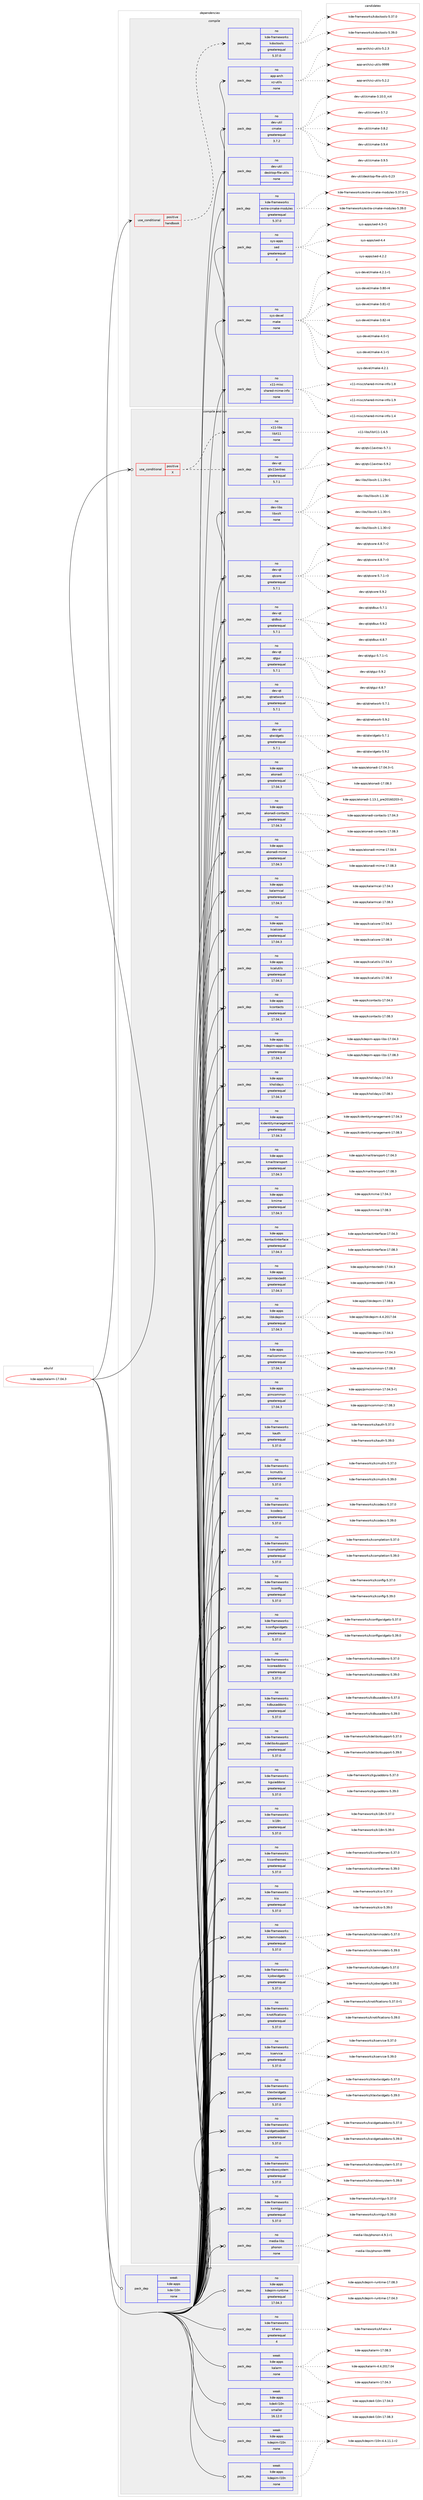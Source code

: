 digraph prolog {

# *************
# Graph options
# *************

newrank=true;
concentrate=true;
compound=true;
graph [rankdir=LR,fontname=Helvetica,fontsize=10,ranksep=1.5];#, ranksep=2.5, nodesep=0.2];
edge  [arrowhead=vee];
node  [fontname=Helvetica,fontsize=10];

# **********
# The ebuild
# **********

subgraph cluster_leftcol {
color=gray;
rank=same;
label=<<i>ebuild</i>>;
id [label="kde-apps/kalarm-17.04.3", color=red, width=4, href="../kde-apps/kalarm-17.04.3.svg"];
}

# ****************
# The dependencies
# ****************

subgraph cluster_midcol {
color=gray;
label=<<i>dependencies</i>>;
subgraph cluster_compile {
fillcolor="#eeeeee";
style=filled;
label=<<i>compile</i>>;
subgraph cond82528 {
dependency316196 [label=<<TABLE BORDER="0" CELLBORDER="1" CELLSPACING="0" CELLPADDING="4"><TR><TD ROWSPAN="3" CELLPADDING="10">use_conditional</TD></TR><TR><TD>positive</TD></TR><TR><TD>handbook</TD></TR></TABLE>>, shape=none, color=red];
subgraph pack228677 {
dependency316197 [label=<<TABLE BORDER="0" CELLBORDER="1" CELLSPACING="0" CELLPADDING="4" WIDTH="220"><TR><TD ROWSPAN="6" CELLPADDING="30">pack_dep</TD></TR><TR><TD WIDTH="110">no</TD></TR><TR><TD>kde-frameworks</TD></TR><TR><TD>kdoctools</TD></TR><TR><TD>greaterequal</TD></TR><TR><TD>5.37.0</TD></TR></TABLE>>, shape=none, color=blue];
}
dependency316196:e -> dependency316197:w [weight=20,style="dashed",arrowhead="vee"];
}
id:e -> dependency316196:w [weight=20,style="solid",arrowhead="vee"];
subgraph pack228678 {
dependency316198 [label=<<TABLE BORDER="0" CELLBORDER="1" CELLSPACING="0" CELLPADDING="4" WIDTH="220"><TR><TD ROWSPAN="6" CELLPADDING="30">pack_dep</TD></TR><TR><TD WIDTH="110">no</TD></TR><TR><TD>app-arch</TD></TR><TR><TD>xz-utils</TD></TR><TR><TD>none</TD></TR><TR><TD></TD></TR></TABLE>>, shape=none, color=blue];
}
id:e -> dependency316198:w [weight=20,style="solid",arrowhead="vee"];
subgraph pack228679 {
dependency316199 [label=<<TABLE BORDER="0" CELLBORDER="1" CELLSPACING="0" CELLPADDING="4" WIDTH="220"><TR><TD ROWSPAN="6" CELLPADDING="30">pack_dep</TD></TR><TR><TD WIDTH="110">no</TD></TR><TR><TD>dev-util</TD></TR><TR><TD>cmake</TD></TR><TR><TD>greaterequal</TD></TR><TR><TD>3.7.2</TD></TR></TABLE>>, shape=none, color=blue];
}
id:e -> dependency316199:w [weight=20,style="solid",arrowhead="vee"];
subgraph pack228680 {
dependency316200 [label=<<TABLE BORDER="0" CELLBORDER="1" CELLSPACING="0" CELLPADDING="4" WIDTH="220"><TR><TD ROWSPAN="6" CELLPADDING="30">pack_dep</TD></TR><TR><TD WIDTH="110">no</TD></TR><TR><TD>dev-util</TD></TR><TR><TD>desktop-file-utils</TD></TR><TR><TD>none</TD></TR><TR><TD></TD></TR></TABLE>>, shape=none, color=blue];
}
id:e -> dependency316200:w [weight=20,style="solid",arrowhead="vee"];
subgraph pack228681 {
dependency316201 [label=<<TABLE BORDER="0" CELLBORDER="1" CELLSPACING="0" CELLPADDING="4" WIDTH="220"><TR><TD ROWSPAN="6" CELLPADDING="30">pack_dep</TD></TR><TR><TD WIDTH="110">no</TD></TR><TR><TD>kde-frameworks</TD></TR><TR><TD>extra-cmake-modules</TD></TR><TR><TD>greaterequal</TD></TR><TR><TD>5.37.0</TD></TR></TABLE>>, shape=none, color=blue];
}
id:e -> dependency316201:w [weight=20,style="solid",arrowhead="vee"];
subgraph pack228682 {
dependency316202 [label=<<TABLE BORDER="0" CELLBORDER="1" CELLSPACING="0" CELLPADDING="4" WIDTH="220"><TR><TD ROWSPAN="6" CELLPADDING="30">pack_dep</TD></TR><TR><TD WIDTH="110">no</TD></TR><TR><TD>sys-apps</TD></TR><TR><TD>sed</TD></TR><TR><TD>greaterequal</TD></TR><TR><TD>4</TD></TR></TABLE>>, shape=none, color=blue];
}
id:e -> dependency316202:w [weight=20,style="solid",arrowhead="vee"];
subgraph pack228683 {
dependency316203 [label=<<TABLE BORDER="0" CELLBORDER="1" CELLSPACING="0" CELLPADDING="4" WIDTH="220"><TR><TD ROWSPAN="6" CELLPADDING="30">pack_dep</TD></TR><TR><TD WIDTH="110">no</TD></TR><TR><TD>sys-devel</TD></TR><TR><TD>make</TD></TR><TR><TD>none</TD></TR><TR><TD></TD></TR></TABLE>>, shape=none, color=blue];
}
id:e -> dependency316203:w [weight=20,style="solid",arrowhead="vee"];
subgraph pack228684 {
dependency316204 [label=<<TABLE BORDER="0" CELLBORDER="1" CELLSPACING="0" CELLPADDING="4" WIDTH="220"><TR><TD ROWSPAN="6" CELLPADDING="30">pack_dep</TD></TR><TR><TD WIDTH="110">no</TD></TR><TR><TD>x11-misc</TD></TR><TR><TD>shared-mime-info</TD></TR><TR><TD>none</TD></TR><TR><TD></TD></TR></TABLE>>, shape=none, color=blue];
}
id:e -> dependency316204:w [weight=20,style="solid",arrowhead="vee"];
}
subgraph cluster_compileandrun {
fillcolor="#eeeeee";
style=filled;
label=<<i>compile and run</i>>;
subgraph cond82529 {
dependency316205 [label=<<TABLE BORDER="0" CELLBORDER="1" CELLSPACING="0" CELLPADDING="4"><TR><TD ROWSPAN="3" CELLPADDING="10">use_conditional</TD></TR><TR><TD>positive</TD></TR><TR><TD>X</TD></TR></TABLE>>, shape=none, color=red];
subgraph pack228685 {
dependency316206 [label=<<TABLE BORDER="0" CELLBORDER="1" CELLSPACING="0" CELLPADDING="4" WIDTH="220"><TR><TD ROWSPAN="6" CELLPADDING="30">pack_dep</TD></TR><TR><TD WIDTH="110">no</TD></TR><TR><TD>dev-qt</TD></TR><TR><TD>qtx11extras</TD></TR><TR><TD>greaterequal</TD></TR><TR><TD>5.7.1</TD></TR></TABLE>>, shape=none, color=blue];
}
dependency316205:e -> dependency316206:w [weight=20,style="dashed",arrowhead="vee"];
subgraph pack228686 {
dependency316207 [label=<<TABLE BORDER="0" CELLBORDER="1" CELLSPACING="0" CELLPADDING="4" WIDTH="220"><TR><TD ROWSPAN="6" CELLPADDING="30">pack_dep</TD></TR><TR><TD WIDTH="110">no</TD></TR><TR><TD>x11-libs</TD></TR><TR><TD>libX11</TD></TR><TR><TD>none</TD></TR><TR><TD></TD></TR></TABLE>>, shape=none, color=blue];
}
dependency316205:e -> dependency316207:w [weight=20,style="dashed",arrowhead="vee"];
}
id:e -> dependency316205:w [weight=20,style="solid",arrowhead="odotvee"];
subgraph pack228687 {
dependency316208 [label=<<TABLE BORDER="0" CELLBORDER="1" CELLSPACING="0" CELLPADDING="4" WIDTH="220"><TR><TD ROWSPAN="6" CELLPADDING="30">pack_dep</TD></TR><TR><TD WIDTH="110">no</TD></TR><TR><TD>dev-libs</TD></TR><TR><TD>libxslt</TD></TR><TR><TD>none</TD></TR><TR><TD></TD></TR></TABLE>>, shape=none, color=blue];
}
id:e -> dependency316208:w [weight=20,style="solid",arrowhead="odotvee"];
subgraph pack228688 {
dependency316209 [label=<<TABLE BORDER="0" CELLBORDER="1" CELLSPACING="0" CELLPADDING="4" WIDTH="220"><TR><TD ROWSPAN="6" CELLPADDING="30">pack_dep</TD></TR><TR><TD WIDTH="110">no</TD></TR><TR><TD>dev-qt</TD></TR><TR><TD>qtcore</TD></TR><TR><TD>greaterequal</TD></TR><TR><TD>5.7.1</TD></TR></TABLE>>, shape=none, color=blue];
}
id:e -> dependency316209:w [weight=20,style="solid",arrowhead="odotvee"];
subgraph pack228689 {
dependency316210 [label=<<TABLE BORDER="0" CELLBORDER="1" CELLSPACING="0" CELLPADDING="4" WIDTH="220"><TR><TD ROWSPAN="6" CELLPADDING="30">pack_dep</TD></TR><TR><TD WIDTH="110">no</TD></TR><TR><TD>dev-qt</TD></TR><TR><TD>qtdbus</TD></TR><TR><TD>greaterequal</TD></TR><TR><TD>5.7.1</TD></TR></TABLE>>, shape=none, color=blue];
}
id:e -> dependency316210:w [weight=20,style="solid",arrowhead="odotvee"];
subgraph pack228690 {
dependency316211 [label=<<TABLE BORDER="0" CELLBORDER="1" CELLSPACING="0" CELLPADDING="4" WIDTH="220"><TR><TD ROWSPAN="6" CELLPADDING="30">pack_dep</TD></TR><TR><TD WIDTH="110">no</TD></TR><TR><TD>dev-qt</TD></TR><TR><TD>qtgui</TD></TR><TR><TD>greaterequal</TD></TR><TR><TD>5.7.1</TD></TR></TABLE>>, shape=none, color=blue];
}
id:e -> dependency316211:w [weight=20,style="solid",arrowhead="odotvee"];
subgraph pack228691 {
dependency316212 [label=<<TABLE BORDER="0" CELLBORDER="1" CELLSPACING="0" CELLPADDING="4" WIDTH="220"><TR><TD ROWSPAN="6" CELLPADDING="30">pack_dep</TD></TR><TR><TD WIDTH="110">no</TD></TR><TR><TD>dev-qt</TD></TR><TR><TD>qtnetwork</TD></TR><TR><TD>greaterequal</TD></TR><TR><TD>5.7.1</TD></TR></TABLE>>, shape=none, color=blue];
}
id:e -> dependency316212:w [weight=20,style="solid",arrowhead="odotvee"];
subgraph pack228692 {
dependency316213 [label=<<TABLE BORDER="0" CELLBORDER="1" CELLSPACING="0" CELLPADDING="4" WIDTH="220"><TR><TD ROWSPAN="6" CELLPADDING="30">pack_dep</TD></TR><TR><TD WIDTH="110">no</TD></TR><TR><TD>dev-qt</TD></TR><TR><TD>qtwidgets</TD></TR><TR><TD>greaterequal</TD></TR><TR><TD>5.7.1</TD></TR></TABLE>>, shape=none, color=blue];
}
id:e -> dependency316213:w [weight=20,style="solid",arrowhead="odotvee"];
subgraph pack228693 {
dependency316214 [label=<<TABLE BORDER="0" CELLBORDER="1" CELLSPACING="0" CELLPADDING="4" WIDTH="220"><TR><TD ROWSPAN="6" CELLPADDING="30">pack_dep</TD></TR><TR><TD WIDTH="110">no</TD></TR><TR><TD>kde-apps</TD></TR><TR><TD>akonadi</TD></TR><TR><TD>greaterequal</TD></TR><TR><TD>17.04.3</TD></TR></TABLE>>, shape=none, color=blue];
}
id:e -> dependency316214:w [weight=20,style="solid",arrowhead="odotvee"];
subgraph pack228694 {
dependency316215 [label=<<TABLE BORDER="0" CELLBORDER="1" CELLSPACING="0" CELLPADDING="4" WIDTH="220"><TR><TD ROWSPAN="6" CELLPADDING="30">pack_dep</TD></TR><TR><TD WIDTH="110">no</TD></TR><TR><TD>kde-apps</TD></TR><TR><TD>akonadi-contacts</TD></TR><TR><TD>greaterequal</TD></TR><TR><TD>17.04.3</TD></TR></TABLE>>, shape=none, color=blue];
}
id:e -> dependency316215:w [weight=20,style="solid",arrowhead="odotvee"];
subgraph pack228695 {
dependency316216 [label=<<TABLE BORDER="0" CELLBORDER="1" CELLSPACING="0" CELLPADDING="4" WIDTH="220"><TR><TD ROWSPAN="6" CELLPADDING="30">pack_dep</TD></TR><TR><TD WIDTH="110">no</TD></TR><TR><TD>kde-apps</TD></TR><TR><TD>akonadi-mime</TD></TR><TR><TD>greaterequal</TD></TR><TR><TD>17.04.3</TD></TR></TABLE>>, shape=none, color=blue];
}
id:e -> dependency316216:w [weight=20,style="solid",arrowhead="odotvee"];
subgraph pack228696 {
dependency316217 [label=<<TABLE BORDER="0" CELLBORDER="1" CELLSPACING="0" CELLPADDING="4" WIDTH="220"><TR><TD ROWSPAN="6" CELLPADDING="30">pack_dep</TD></TR><TR><TD WIDTH="110">no</TD></TR><TR><TD>kde-apps</TD></TR><TR><TD>kalarmcal</TD></TR><TR><TD>greaterequal</TD></TR><TR><TD>17.04.3</TD></TR></TABLE>>, shape=none, color=blue];
}
id:e -> dependency316217:w [weight=20,style="solid",arrowhead="odotvee"];
subgraph pack228697 {
dependency316218 [label=<<TABLE BORDER="0" CELLBORDER="1" CELLSPACING="0" CELLPADDING="4" WIDTH="220"><TR><TD ROWSPAN="6" CELLPADDING="30">pack_dep</TD></TR><TR><TD WIDTH="110">no</TD></TR><TR><TD>kde-apps</TD></TR><TR><TD>kcalcore</TD></TR><TR><TD>greaterequal</TD></TR><TR><TD>17.04.3</TD></TR></TABLE>>, shape=none, color=blue];
}
id:e -> dependency316218:w [weight=20,style="solid",arrowhead="odotvee"];
subgraph pack228698 {
dependency316219 [label=<<TABLE BORDER="0" CELLBORDER="1" CELLSPACING="0" CELLPADDING="4" WIDTH="220"><TR><TD ROWSPAN="6" CELLPADDING="30">pack_dep</TD></TR><TR><TD WIDTH="110">no</TD></TR><TR><TD>kde-apps</TD></TR><TR><TD>kcalutils</TD></TR><TR><TD>greaterequal</TD></TR><TR><TD>17.04.3</TD></TR></TABLE>>, shape=none, color=blue];
}
id:e -> dependency316219:w [weight=20,style="solid",arrowhead="odotvee"];
subgraph pack228699 {
dependency316220 [label=<<TABLE BORDER="0" CELLBORDER="1" CELLSPACING="0" CELLPADDING="4" WIDTH="220"><TR><TD ROWSPAN="6" CELLPADDING="30">pack_dep</TD></TR><TR><TD WIDTH="110">no</TD></TR><TR><TD>kde-apps</TD></TR><TR><TD>kcontacts</TD></TR><TR><TD>greaterequal</TD></TR><TR><TD>17.04.3</TD></TR></TABLE>>, shape=none, color=blue];
}
id:e -> dependency316220:w [weight=20,style="solid",arrowhead="odotvee"];
subgraph pack228700 {
dependency316221 [label=<<TABLE BORDER="0" CELLBORDER="1" CELLSPACING="0" CELLPADDING="4" WIDTH="220"><TR><TD ROWSPAN="6" CELLPADDING="30">pack_dep</TD></TR><TR><TD WIDTH="110">no</TD></TR><TR><TD>kde-apps</TD></TR><TR><TD>kdepim-apps-libs</TD></TR><TR><TD>greaterequal</TD></TR><TR><TD>17.04.3</TD></TR></TABLE>>, shape=none, color=blue];
}
id:e -> dependency316221:w [weight=20,style="solid",arrowhead="odotvee"];
subgraph pack228701 {
dependency316222 [label=<<TABLE BORDER="0" CELLBORDER="1" CELLSPACING="0" CELLPADDING="4" WIDTH="220"><TR><TD ROWSPAN="6" CELLPADDING="30">pack_dep</TD></TR><TR><TD WIDTH="110">no</TD></TR><TR><TD>kde-apps</TD></TR><TR><TD>kholidays</TD></TR><TR><TD>greaterequal</TD></TR><TR><TD>17.04.3</TD></TR></TABLE>>, shape=none, color=blue];
}
id:e -> dependency316222:w [weight=20,style="solid",arrowhead="odotvee"];
subgraph pack228702 {
dependency316223 [label=<<TABLE BORDER="0" CELLBORDER="1" CELLSPACING="0" CELLPADDING="4" WIDTH="220"><TR><TD ROWSPAN="6" CELLPADDING="30">pack_dep</TD></TR><TR><TD WIDTH="110">no</TD></TR><TR><TD>kde-apps</TD></TR><TR><TD>kidentitymanagement</TD></TR><TR><TD>greaterequal</TD></TR><TR><TD>17.04.3</TD></TR></TABLE>>, shape=none, color=blue];
}
id:e -> dependency316223:w [weight=20,style="solid",arrowhead="odotvee"];
subgraph pack228703 {
dependency316224 [label=<<TABLE BORDER="0" CELLBORDER="1" CELLSPACING="0" CELLPADDING="4" WIDTH="220"><TR><TD ROWSPAN="6" CELLPADDING="30">pack_dep</TD></TR><TR><TD WIDTH="110">no</TD></TR><TR><TD>kde-apps</TD></TR><TR><TD>kmailtransport</TD></TR><TR><TD>greaterequal</TD></TR><TR><TD>17.04.3</TD></TR></TABLE>>, shape=none, color=blue];
}
id:e -> dependency316224:w [weight=20,style="solid",arrowhead="odotvee"];
subgraph pack228704 {
dependency316225 [label=<<TABLE BORDER="0" CELLBORDER="1" CELLSPACING="0" CELLPADDING="4" WIDTH="220"><TR><TD ROWSPAN="6" CELLPADDING="30">pack_dep</TD></TR><TR><TD WIDTH="110">no</TD></TR><TR><TD>kde-apps</TD></TR><TR><TD>kmime</TD></TR><TR><TD>greaterequal</TD></TR><TR><TD>17.04.3</TD></TR></TABLE>>, shape=none, color=blue];
}
id:e -> dependency316225:w [weight=20,style="solid",arrowhead="odotvee"];
subgraph pack228705 {
dependency316226 [label=<<TABLE BORDER="0" CELLBORDER="1" CELLSPACING="0" CELLPADDING="4" WIDTH="220"><TR><TD ROWSPAN="6" CELLPADDING="30">pack_dep</TD></TR><TR><TD WIDTH="110">no</TD></TR><TR><TD>kde-apps</TD></TR><TR><TD>kontactinterface</TD></TR><TR><TD>greaterequal</TD></TR><TR><TD>17.04.3</TD></TR></TABLE>>, shape=none, color=blue];
}
id:e -> dependency316226:w [weight=20,style="solid",arrowhead="odotvee"];
subgraph pack228706 {
dependency316227 [label=<<TABLE BORDER="0" CELLBORDER="1" CELLSPACING="0" CELLPADDING="4" WIDTH="220"><TR><TD ROWSPAN="6" CELLPADDING="30">pack_dep</TD></TR><TR><TD WIDTH="110">no</TD></TR><TR><TD>kde-apps</TD></TR><TR><TD>kpimtextedit</TD></TR><TR><TD>greaterequal</TD></TR><TR><TD>17.04.3</TD></TR></TABLE>>, shape=none, color=blue];
}
id:e -> dependency316227:w [weight=20,style="solid",arrowhead="odotvee"];
subgraph pack228707 {
dependency316228 [label=<<TABLE BORDER="0" CELLBORDER="1" CELLSPACING="0" CELLPADDING="4" WIDTH="220"><TR><TD ROWSPAN="6" CELLPADDING="30">pack_dep</TD></TR><TR><TD WIDTH="110">no</TD></TR><TR><TD>kde-apps</TD></TR><TR><TD>libkdepim</TD></TR><TR><TD>greaterequal</TD></TR><TR><TD>17.04.3</TD></TR></TABLE>>, shape=none, color=blue];
}
id:e -> dependency316228:w [weight=20,style="solid",arrowhead="odotvee"];
subgraph pack228708 {
dependency316229 [label=<<TABLE BORDER="0" CELLBORDER="1" CELLSPACING="0" CELLPADDING="4" WIDTH="220"><TR><TD ROWSPAN="6" CELLPADDING="30">pack_dep</TD></TR><TR><TD WIDTH="110">no</TD></TR><TR><TD>kde-apps</TD></TR><TR><TD>mailcommon</TD></TR><TR><TD>greaterequal</TD></TR><TR><TD>17.04.3</TD></TR></TABLE>>, shape=none, color=blue];
}
id:e -> dependency316229:w [weight=20,style="solid",arrowhead="odotvee"];
subgraph pack228709 {
dependency316230 [label=<<TABLE BORDER="0" CELLBORDER="1" CELLSPACING="0" CELLPADDING="4" WIDTH="220"><TR><TD ROWSPAN="6" CELLPADDING="30">pack_dep</TD></TR><TR><TD WIDTH="110">no</TD></TR><TR><TD>kde-apps</TD></TR><TR><TD>pimcommon</TD></TR><TR><TD>greaterequal</TD></TR><TR><TD>17.04.3</TD></TR></TABLE>>, shape=none, color=blue];
}
id:e -> dependency316230:w [weight=20,style="solid",arrowhead="odotvee"];
subgraph pack228710 {
dependency316231 [label=<<TABLE BORDER="0" CELLBORDER="1" CELLSPACING="0" CELLPADDING="4" WIDTH="220"><TR><TD ROWSPAN="6" CELLPADDING="30">pack_dep</TD></TR><TR><TD WIDTH="110">no</TD></TR><TR><TD>kde-frameworks</TD></TR><TR><TD>kauth</TD></TR><TR><TD>greaterequal</TD></TR><TR><TD>5.37.0</TD></TR></TABLE>>, shape=none, color=blue];
}
id:e -> dependency316231:w [weight=20,style="solid",arrowhead="odotvee"];
subgraph pack228711 {
dependency316232 [label=<<TABLE BORDER="0" CELLBORDER="1" CELLSPACING="0" CELLPADDING="4" WIDTH="220"><TR><TD ROWSPAN="6" CELLPADDING="30">pack_dep</TD></TR><TR><TD WIDTH="110">no</TD></TR><TR><TD>kde-frameworks</TD></TR><TR><TD>kcmutils</TD></TR><TR><TD>greaterequal</TD></TR><TR><TD>5.37.0</TD></TR></TABLE>>, shape=none, color=blue];
}
id:e -> dependency316232:w [weight=20,style="solid",arrowhead="odotvee"];
subgraph pack228712 {
dependency316233 [label=<<TABLE BORDER="0" CELLBORDER="1" CELLSPACING="0" CELLPADDING="4" WIDTH="220"><TR><TD ROWSPAN="6" CELLPADDING="30">pack_dep</TD></TR><TR><TD WIDTH="110">no</TD></TR><TR><TD>kde-frameworks</TD></TR><TR><TD>kcodecs</TD></TR><TR><TD>greaterequal</TD></TR><TR><TD>5.37.0</TD></TR></TABLE>>, shape=none, color=blue];
}
id:e -> dependency316233:w [weight=20,style="solid",arrowhead="odotvee"];
subgraph pack228713 {
dependency316234 [label=<<TABLE BORDER="0" CELLBORDER="1" CELLSPACING="0" CELLPADDING="4" WIDTH="220"><TR><TD ROWSPAN="6" CELLPADDING="30">pack_dep</TD></TR><TR><TD WIDTH="110">no</TD></TR><TR><TD>kde-frameworks</TD></TR><TR><TD>kcompletion</TD></TR><TR><TD>greaterequal</TD></TR><TR><TD>5.37.0</TD></TR></TABLE>>, shape=none, color=blue];
}
id:e -> dependency316234:w [weight=20,style="solid",arrowhead="odotvee"];
subgraph pack228714 {
dependency316235 [label=<<TABLE BORDER="0" CELLBORDER="1" CELLSPACING="0" CELLPADDING="4" WIDTH="220"><TR><TD ROWSPAN="6" CELLPADDING="30">pack_dep</TD></TR><TR><TD WIDTH="110">no</TD></TR><TR><TD>kde-frameworks</TD></TR><TR><TD>kconfig</TD></TR><TR><TD>greaterequal</TD></TR><TR><TD>5.37.0</TD></TR></TABLE>>, shape=none, color=blue];
}
id:e -> dependency316235:w [weight=20,style="solid",arrowhead="odotvee"];
subgraph pack228715 {
dependency316236 [label=<<TABLE BORDER="0" CELLBORDER="1" CELLSPACING="0" CELLPADDING="4" WIDTH="220"><TR><TD ROWSPAN="6" CELLPADDING="30">pack_dep</TD></TR><TR><TD WIDTH="110">no</TD></TR><TR><TD>kde-frameworks</TD></TR><TR><TD>kconfigwidgets</TD></TR><TR><TD>greaterequal</TD></TR><TR><TD>5.37.0</TD></TR></TABLE>>, shape=none, color=blue];
}
id:e -> dependency316236:w [weight=20,style="solid",arrowhead="odotvee"];
subgraph pack228716 {
dependency316237 [label=<<TABLE BORDER="0" CELLBORDER="1" CELLSPACING="0" CELLPADDING="4" WIDTH="220"><TR><TD ROWSPAN="6" CELLPADDING="30">pack_dep</TD></TR><TR><TD WIDTH="110">no</TD></TR><TR><TD>kde-frameworks</TD></TR><TR><TD>kcoreaddons</TD></TR><TR><TD>greaterequal</TD></TR><TR><TD>5.37.0</TD></TR></TABLE>>, shape=none, color=blue];
}
id:e -> dependency316237:w [weight=20,style="solid",arrowhead="odotvee"];
subgraph pack228717 {
dependency316238 [label=<<TABLE BORDER="0" CELLBORDER="1" CELLSPACING="0" CELLPADDING="4" WIDTH="220"><TR><TD ROWSPAN="6" CELLPADDING="30">pack_dep</TD></TR><TR><TD WIDTH="110">no</TD></TR><TR><TD>kde-frameworks</TD></TR><TR><TD>kdbusaddons</TD></TR><TR><TD>greaterequal</TD></TR><TR><TD>5.37.0</TD></TR></TABLE>>, shape=none, color=blue];
}
id:e -> dependency316238:w [weight=20,style="solid",arrowhead="odotvee"];
subgraph pack228718 {
dependency316239 [label=<<TABLE BORDER="0" CELLBORDER="1" CELLSPACING="0" CELLPADDING="4" WIDTH="220"><TR><TD ROWSPAN="6" CELLPADDING="30">pack_dep</TD></TR><TR><TD WIDTH="110">no</TD></TR><TR><TD>kde-frameworks</TD></TR><TR><TD>kdelibs4support</TD></TR><TR><TD>greaterequal</TD></TR><TR><TD>5.37.0</TD></TR></TABLE>>, shape=none, color=blue];
}
id:e -> dependency316239:w [weight=20,style="solid",arrowhead="odotvee"];
subgraph pack228719 {
dependency316240 [label=<<TABLE BORDER="0" CELLBORDER="1" CELLSPACING="0" CELLPADDING="4" WIDTH="220"><TR><TD ROWSPAN="6" CELLPADDING="30">pack_dep</TD></TR><TR><TD WIDTH="110">no</TD></TR><TR><TD>kde-frameworks</TD></TR><TR><TD>kguiaddons</TD></TR><TR><TD>greaterequal</TD></TR><TR><TD>5.37.0</TD></TR></TABLE>>, shape=none, color=blue];
}
id:e -> dependency316240:w [weight=20,style="solid",arrowhead="odotvee"];
subgraph pack228720 {
dependency316241 [label=<<TABLE BORDER="0" CELLBORDER="1" CELLSPACING="0" CELLPADDING="4" WIDTH="220"><TR><TD ROWSPAN="6" CELLPADDING="30">pack_dep</TD></TR><TR><TD WIDTH="110">no</TD></TR><TR><TD>kde-frameworks</TD></TR><TR><TD>ki18n</TD></TR><TR><TD>greaterequal</TD></TR><TR><TD>5.37.0</TD></TR></TABLE>>, shape=none, color=blue];
}
id:e -> dependency316241:w [weight=20,style="solid",arrowhead="odotvee"];
subgraph pack228721 {
dependency316242 [label=<<TABLE BORDER="0" CELLBORDER="1" CELLSPACING="0" CELLPADDING="4" WIDTH="220"><TR><TD ROWSPAN="6" CELLPADDING="30">pack_dep</TD></TR><TR><TD WIDTH="110">no</TD></TR><TR><TD>kde-frameworks</TD></TR><TR><TD>kiconthemes</TD></TR><TR><TD>greaterequal</TD></TR><TR><TD>5.37.0</TD></TR></TABLE>>, shape=none, color=blue];
}
id:e -> dependency316242:w [weight=20,style="solid",arrowhead="odotvee"];
subgraph pack228722 {
dependency316243 [label=<<TABLE BORDER="0" CELLBORDER="1" CELLSPACING="0" CELLPADDING="4" WIDTH="220"><TR><TD ROWSPAN="6" CELLPADDING="30">pack_dep</TD></TR><TR><TD WIDTH="110">no</TD></TR><TR><TD>kde-frameworks</TD></TR><TR><TD>kio</TD></TR><TR><TD>greaterequal</TD></TR><TR><TD>5.37.0</TD></TR></TABLE>>, shape=none, color=blue];
}
id:e -> dependency316243:w [weight=20,style="solid",arrowhead="odotvee"];
subgraph pack228723 {
dependency316244 [label=<<TABLE BORDER="0" CELLBORDER="1" CELLSPACING="0" CELLPADDING="4" WIDTH="220"><TR><TD ROWSPAN="6" CELLPADDING="30">pack_dep</TD></TR><TR><TD WIDTH="110">no</TD></TR><TR><TD>kde-frameworks</TD></TR><TR><TD>kitemmodels</TD></TR><TR><TD>greaterequal</TD></TR><TR><TD>5.37.0</TD></TR></TABLE>>, shape=none, color=blue];
}
id:e -> dependency316244:w [weight=20,style="solid",arrowhead="odotvee"];
subgraph pack228724 {
dependency316245 [label=<<TABLE BORDER="0" CELLBORDER="1" CELLSPACING="0" CELLPADDING="4" WIDTH="220"><TR><TD ROWSPAN="6" CELLPADDING="30">pack_dep</TD></TR><TR><TD WIDTH="110">no</TD></TR><TR><TD>kde-frameworks</TD></TR><TR><TD>kjobwidgets</TD></TR><TR><TD>greaterequal</TD></TR><TR><TD>5.37.0</TD></TR></TABLE>>, shape=none, color=blue];
}
id:e -> dependency316245:w [weight=20,style="solid",arrowhead="odotvee"];
subgraph pack228725 {
dependency316246 [label=<<TABLE BORDER="0" CELLBORDER="1" CELLSPACING="0" CELLPADDING="4" WIDTH="220"><TR><TD ROWSPAN="6" CELLPADDING="30">pack_dep</TD></TR><TR><TD WIDTH="110">no</TD></TR><TR><TD>kde-frameworks</TD></TR><TR><TD>knotifications</TD></TR><TR><TD>greaterequal</TD></TR><TR><TD>5.37.0</TD></TR></TABLE>>, shape=none, color=blue];
}
id:e -> dependency316246:w [weight=20,style="solid",arrowhead="odotvee"];
subgraph pack228726 {
dependency316247 [label=<<TABLE BORDER="0" CELLBORDER="1" CELLSPACING="0" CELLPADDING="4" WIDTH="220"><TR><TD ROWSPAN="6" CELLPADDING="30">pack_dep</TD></TR><TR><TD WIDTH="110">no</TD></TR><TR><TD>kde-frameworks</TD></TR><TR><TD>kservice</TD></TR><TR><TD>greaterequal</TD></TR><TR><TD>5.37.0</TD></TR></TABLE>>, shape=none, color=blue];
}
id:e -> dependency316247:w [weight=20,style="solid",arrowhead="odotvee"];
subgraph pack228727 {
dependency316248 [label=<<TABLE BORDER="0" CELLBORDER="1" CELLSPACING="0" CELLPADDING="4" WIDTH="220"><TR><TD ROWSPAN="6" CELLPADDING="30">pack_dep</TD></TR><TR><TD WIDTH="110">no</TD></TR><TR><TD>kde-frameworks</TD></TR><TR><TD>ktextwidgets</TD></TR><TR><TD>greaterequal</TD></TR><TR><TD>5.37.0</TD></TR></TABLE>>, shape=none, color=blue];
}
id:e -> dependency316248:w [weight=20,style="solid",arrowhead="odotvee"];
subgraph pack228728 {
dependency316249 [label=<<TABLE BORDER="0" CELLBORDER="1" CELLSPACING="0" CELLPADDING="4" WIDTH="220"><TR><TD ROWSPAN="6" CELLPADDING="30">pack_dep</TD></TR><TR><TD WIDTH="110">no</TD></TR><TR><TD>kde-frameworks</TD></TR><TR><TD>kwidgetsaddons</TD></TR><TR><TD>greaterequal</TD></TR><TR><TD>5.37.0</TD></TR></TABLE>>, shape=none, color=blue];
}
id:e -> dependency316249:w [weight=20,style="solid",arrowhead="odotvee"];
subgraph pack228729 {
dependency316250 [label=<<TABLE BORDER="0" CELLBORDER="1" CELLSPACING="0" CELLPADDING="4" WIDTH="220"><TR><TD ROWSPAN="6" CELLPADDING="30">pack_dep</TD></TR><TR><TD WIDTH="110">no</TD></TR><TR><TD>kde-frameworks</TD></TR><TR><TD>kwindowsystem</TD></TR><TR><TD>greaterequal</TD></TR><TR><TD>5.37.0</TD></TR></TABLE>>, shape=none, color=blue];
}
id:e -> dependency316250:w [weight=20,style="solid",arrowhead="odotvee"];
subgraph pack228730 {
dependency316251 [label=<<TABLE BORDER="0" CELLBORDER="1" CELLSPACING="0" CELLPADDING="4" WIDTH="220"><TR><TD ROWSPAN="6" CELLPADDING="30">pack_dep</TD></TR><TR><TD WIDTH="110">no</TD></TR><TR><TD>kde-frameworks</TD></TR><TR><TD>kxmlgui</TD></TR><TR><TD>greaterequal</TD></TR><TR><TD>5.37.0</TD></TR></TABLE>>, shape=none, color=blue];
}
id:e -> dependency316251:w [weight=20,style="solid",arrowhead="odotvee"];
subgraph pack228731 {
dependency316252 [label=<<TABLE BORDER="0" CELLBORDER="1" CELLSPACING="0" CELLPADDING="4" WIDTH="220"><TR><TD ROWSPAN="6" CELLPADDING="30">pack_dep</TD></TR><TR><TD WIDTH="110">no</TD></TR><TR><TD>media-libs</TD></TR><TR><TD>phonon</TD></TR><TR><TD>none</TD></TR><TR><TD></TD></TR></TABLE>>, shape=none, color=blue];
}
id:e -> dependency316252:w [weight=20,style="solid",arrowhead="odotvee"];
}
subgraph cluster_run {
fillcolor="#eeeeee";
style=filled;
label=<<i>run</i>>;
subgraph pack228732 {
dependency316253 [label=<<TABLE BORDER="0" CELLBORDER="1" CELLSPACING="0" CELLPADDING="4" WIDTH="220"><TR><TD ROWSPAN="6" CELLPADDING="30">pack_dep</TD></TR><TR><TD WIDTH="110">no</TD></TR><TR><TD>kde-apps</TD></TR><TR><TD>kdepim-runtime</TD></TR><TR><TD>greaterequal</TD></TR><TR><TD>17.04.3</TD></TR></TABLE>>, shape=none, color=blue];
}
id:e -> dependency316253:w [weight=20,style="solid",arrowhead="odot"];
subgraph pack228733 {
dependency316254 [label=<<TABLE BORDER="0" CELLBORDER="1" CELLSPACING="0" CELLPADDING="4" WIDTH="220"><TR><TD ROWSPAN="6" CELLPADDING="30">pack_dep</TD></TR><TR><TD WIDTH="110">no</TD></TR><TR><TD>kde-frameworks</TD></TR><TR><TD>kf-env</TD></TR><TR><TD>greaterequal</TD></TR><TR><TD>4</TD></TR></TABLE>>, shape=none, color=blue];
}
id:e -> dependency316254:w [weight=20,style="solid",arrowhead="odot"];
subgraph pack228734 {
dependency316255 [label=<<TABLE BORDER="0" CELLBORDER="1" CELLSPACING="0" CELLPADDING="4" WIDTH="220"><TR><TD ROWSPAN="6" CELLPADDING="30">pack_dep</TD></TR><TR><TD WIDTH="110">weak</TD></TR><TR><TD>kde-apps</TD></TR><TR><TD>kalarm</TD></TR><TR><TD>none</TD></TR><TR><TD></TD></TR></TABLE>>, shape=none, color=blue];
}
id:e -> dependency316255:w [weight=20,style="solid",arrowhead="odot"];
subgraph pack228735 {
dependency316256 [label=<<TABLE BORDER="0" CELLBORDER="1" CELLSPACING="0" CELLPADDING="4" WIDTH="220"><TR><TD ROWSPAN="6" CELLPADDING="30">pack_dep</TD></TR><TR><TD WIDTH="110">weak</TD></TR><TR><TD>kde-apps</TD></TR><TR><TD>kde-l10n</TD></TR><TR><TD>none</TD></TR><TR><TD></TD></TR></TABLE>>, shape=none, color=blue];
}
id:e -> dependency316256:w [weight=20,style="solid",arrowhead="odot"];
subgraph pack228736 {
dependency316257 [label=<<TABLE BORDER="0" CELLBORDER="1" CELLSPACING="0" CELLPADDING="4" WIDTH="220"><TR><TD ROWSPAN="6" CELLPADDING="30">pack_dep</TD></TR><TR><TD WIDTH="110">weak</TD></TR><TR><TD>kde-apps</TD></TR><TR><TD>kde4-l10n</TD></TR><TR><TD>smaller</TD></TR><TR><TD>16.12.0</TD></TR></TABLE>>, shape=none, color=blue];
}
id:e -> dependency316257:w [weight=20,style="solid",arrowhead="odot"];
subgraph pack228737 {
dependency316258 [label=<<TABLE BORDER="0" CELLBORDER="1" CELLSPACING="0" CELLPADDING="4" WIDTH="220"><TR><TD ROWSPAN="6" CELLPADDING="30">pack_dep</TD></TR><TR><TD WIDTH="110">weak</TD></TR><TR><TD>kde-apps</TD></TR><TR><TD>kdepim-l10n</TD></TR><TR><TD>none</TD></TR><TR><TD></TD></TR></TABLE>>, shape=none, color=blue];
}
id:e -> dependency316258:w [weight=20,style="solid",arrowhead="odot"];
subgraph pack228738 {
dependency316259 [label=<<TABLE BORDER="0" CELLBORDER="1" CELLSPACING="0" CELLPADDING="4" WIDTH="220"><TR><TD ROWSPAN="6" CELLPADDING="30">pack_dep</TD></TR><TR><TD WIDTH="110">weak</TD></TR><TR><TD>kde-apps</TD></TR><TR><TD>kdepim-l10n</TD></TR><TR><TD>none</TD></TR><TR><TD></TD></TR></TABLE>>, shape=none, color=blue];
}
id:e -> dependency316259:w [weight=20,style="solid",arrowhead="odot"];
}
}

# **************
# The candidates
# **************

subgraph cluster_choices {
rank=same;
color=gray;
label=<<i>candidates</i>>;

subgraph choice228677 {
color=black;
nodesep=1;
choice1071001014510211497109101119111114107115471071001119911611111110811545534651554648 [label="kde-frameworks/kdoctools-5.37.0", color=red, width=4,href="../kde-frameworks/kdoctools-5.37.0.svg"];
choice1071001014510211497109101119111114107115471071001119911611111110811545534651574648 [label="kde-frameworks/kdoctools-5.39.0", color=red, width=4,href="../kde-frameworks/kdoctools-5.39.0.svg"];
dependency316197:e -> choice1071001014510211497109101119111114107115471071001119911611111110811545534651554648:w [style=dotted,weight="100"];
dependency316197:e -> choice1071001014510211497109101119111114107115471071001119911611111110811545534651574648:w [style=dotted,weight="100"];
}
subgraph choice228678 {
color=black;
nodesep=1;
choice971121124597114991044712012245117116105108115455346504650 [label="app-arch/xz-utils-5.2.2", color=red, width=4,href="../app-arch/xz-utils-5.2.2.svg"];
choice971121124597114991044712012245117116105108115455346504651 [label="app-arch/xz-utils-5.2.3", color=red, width=4,href="../app-arch/xz-utils-5.2.3.svg"];
choice9711211245971149910447120122451171161051081154557575757 [label="app-arch/xz-utils-9999", color=red, width=4,href="../app-arch/xz-utils-9999.svg"];
dependency316198:e -> choice971121124597114991044712012245117116105108115455346504650:w [style=dotted,weight="100"];
dependency316198:e -> choice971121124597114991044712012245117116105108115455346504651:w [style=dotted,weight="100"];
dependency316198:e -> choice9711211245971149910447120122451171161051081154557575757:w [style=dotted,weight="100"];
}
subgraph choice228679 {
color=black;
nodesep=1;
choice1001011184511711610510847991099710710145514649484648951149952 [label="dev-util/cmake-3.10.0_rc4", color=red, width=4,href="../dev-util/cmake-3.10.0_rc4.svg"];
choice10010111845117116105108479910997107101455146554650 [label="dev-util/cmake-3.7.2", color=red, width=4,href="../dev-util/cmake-3.7.2.svg"];
choice10010111845117116105108479910997107101455146564650 [label="dev-util/cmake-3.8.2", color=red, width=4,href="../dev-util/cmake-3.8.2.svg"];
choice10010111845117116105108479910997107101455146574652 [label="dev-util/cmake-3.9.4", color=red, width=4,href="../dev-util/cmake-3.9.4.svg"];
choice10010111845117116105108479910997107101455146574653 [label="dev-util/cmake-3.9.5", color=red, width=4,href="../dev-util/cmake-3.9.5.svg"];
dependency316199:e -> choice1001011184511711610510847991099710710145514649484648951149952:w [style=dotted,weight="100"];
dependency316199:e -> choice10010111845117116105108479910997107101455146554650:w [style=dotted,weight="100"];
dependency316199:e -> choice10010111845117116105108479910997107101455146564650:w [style=dotted,weight="100"];
dependency316199:e -> choice10010111845117116105108479910997107101455146574652:w [style=dotted,weight="100"];
dependency316199:e -> choice10010111845117116105108479910997107101455146574653:w [style=dotted,weight="100"];
}
subgraph choice228680 {
color=black;
nodesep=1;
choice100101118451171161051084710010111510711611111245102105108101451171161051081154548465051 [label="dev-util/desktop-file-utils-0.23", color=red, width=4,href="../dev-util/desktop-file-utils-0.23.svg"];
dependency316200:e -> choice100101118451171161051084710010111510711611111245102105108101451171161051081154548465051:w [style=dotted,weight="100"];
}
subgraph choice228681 {
color=black;
nodesep=1;
choice1071001014510211497109101119111114107115471011201161149745991099710710145109111100117108101115455346515546484511449 [label="kde-frameworks/extra-cmake-modules-5.37.0-r1", color=red, width=4,href="../kde-frameworks/extra-cmake-modules-5.37.0-r1.svg"];
choice107100101451021149710910111911111410711547101120116114974599109971071014510911110011710810111545534651574648 [label="kde-frameworks/extra-cmake-modules-5.39.0", color=red, width=4,href="../kde-frameworks/extra-cmake-modules-5.39.0.svg"];
dependency316201:e -> choice1071001014510211497109101119111114107115471011201161149745991099710710145109111100117108101115455346515546484511449:w [style=dotted,weight="100"];
dependency316201:e -> choice107100101451021149710910111911111410711547101120116114974599109971071014510911110011710810111545534651574648:w [style=dotted,weight="100"];
}
subgraph choice228682 {
color=black;
nodesep=1;
choice115121115459711211211547115101100455246504650 [label="sys-apps/sed-4.2.2", color=red, width=4,href="../sys-apps/sed-4.2.2.svg"];
choice115121115459711211211547115101100455246514511449 [label="sys-apps/sed-4.3-r1", color=red, width=4,href="../sys-apps/sed-4.3-r1.svg"];
choice11512111545971121121154711510110045524652 [label="sys-apps/sed-4.4", color=red, width=4,href="../sys-apps/sed-4.4.svg"];
dependency316202:e -> choice115121115459711211211547115101100455246504650:w [style=dotted,weight="100"];
dependency316202:e -> choice115121115459711211211547115101100455246514511449:w [style=dotted,weight="100"];
dependency316202:e -> choice11512111545971121121154711510110045524652:w [style=dotted,weight="100"];
}
subgraph choice228683 {
color=black;
nodesep=1;
choice11512111545100101118101108471099710710145514656484511452 [label="sys-devel/make-3.80-r4", color=red, width=4,href="../sys-devel/make-3.80-r4.svg"];
choice11512111545100101118101108471099710710145514656494511450 [label="sys-devel/make-3.81-r2", color=red, width=4,href="../sys-devel/make-3.81-r2.svg"];
choice11512111545100101118101108471099710710145514656504511452 [label="sys-devel/make-3.82-r4", color=red, width=4,href="../sys-devel/make-3.82-r4.svg"];
choice115121115451001011181011084710997107101455246484511449 [label="sys-devel/make-4.0-r1", color=red, width=4,href="../sys-devel/make-4.0-r1.svg"];
choice115121115451001011181011084710997107101455246494511449 [label="sys-devel/make-4.1-r1", color=red, width=4,href="../sys-devel/make-4.1-r1.svg"];
choice115121115451001011181011084710997107101455246504649 [label="sys-devel/make-4.2.1", color=red, width=4,href="../sys-devel/make-4.2.1.svg"];
choice1151211154510010111810110847109971071014552465046494511449 [label="sys-devel/make-4.2.1-r1", color=red, width=4,href="../sys-devel/make-4.2.1-r1.svg"];
dependency316203:e -> choice11512111545100101118101108471099710710145514656484511452:w [style=dotted,weight="100"];
dependency316203:e -> choice11512111545100101118101108471099710710145514656494511450:w [style=dotted,weight="100"];
dependency316203:e -> choice11512111545100101118101108471099710710145514656504511452:w [style=dotted,weight="100"];
dependency316203:e -> choice115121115451001011181011084710997107101455246484511449:w [style=dotted,weight="100"];
dependency316203:e -> choice115121115451001011181011084710997107101455246494511449:w [style=dotted,weight="100"];
dependency316203:e -> choice115121115451001011181011084710997107101455246504649:w [style=dotted,weight="100"];
dependency316203:e -> choice1151211154510010111810110847109971071014552465046494511449:w [style=dotted,weight="100"];
}
subgraph choice228684 {
color=black;
nodesep=1;
choice120494945109105115994711510497114101100451091051091014510511010211145494652 [label="x11-misc/shared-mime-info-1.4", color=red, width=4,href="../x11-misc/shared-mime-info-1.4.svg"];
choice120494945109105115994711510497114101100451091051091014510511010211145494656 [label="x11-misc/shared-mime-info-1.8", color=red, width=4,href="../x11-misc/shared-mime-info-1.8.svg"];
choice120494945109105115994711510497114101100451091051091014510511010211145494657 [label="x11-misc/shared-mime-info-1.9", color=red, width=4,href="../x11-misc/shared-mime-info-1.9.svg"];
dependency316204:e -> choice120494945109105115994711510497114101100451091051091014510511010211145494652:w [style=dotted,weight="100"];
dependency316204:e -> choice120494945109105115994711510497114101100451091051091014510511010211145494656:w [style=dotted,weight="100"];
dependency316204:e -> choice120494945109105115994711510497114101100451091051091014510511010211145494657:w [style=dotted,weight="100"];
}
subgraph choice228685 {
color=black;
nodesep=1;
choice1001011184511311647113116120494910112011611497115455346554649 [label="dev-qt/qtx11extras-5.7.1", color=red, width=4,href="../dev-qt/qtx11extras-5.7.1.svg"];
choice1001011184511311647113116120494910112011611497115455346574650 [label="dev-qt/qtx11extras-5.9.2", color=red, width=4,href="../dev-qt/qtx11extras-5.9.2.svg"];
dependency316206:e -> choice1001011184511311647113116120494910112011611497115455346554649:w [style=dotted,weight="100"];
dependency316206:e -> choice1001011184511311647113116120494910112011611497115455346574650:w [style=dotted,weight="100"];
}
subgraph choice228686 {
color=black;
nodesep=1;
choice120494945108105981154710810598884949454946544653 [label="x11-libs/libX11-1.6.5", color=red, width=4,href="../x11-libs/libX11-1.6.5.svg"];
dependency316207:e -> choice120494945108105981154710810598884949454946544653:w [style=dotted,weight="100"];
}
subgraph choice228687 {
color=black;
nodesep=1;
choice10010111845108105981154710810598120115108116454946494650574511449 [label="dev-libs/libxslt-1.1.29-r1", color=red, width=4,href="../dev-libs/libxslt-1.1.29-r1.svg"];
choice1001011184510810598115471081059812011510811645494649465148 [label="dev-libs/libxslt-1.1.30", color=red, width=4,href="../dev-libs/libxslt-1.1.30.svg"];
choice10010111845108105981154710810598120115108116454946494651484511449 [label="dev-libs/libxslt-1.1.30-r1", color=red, width=4,href="../dev-libs/libxslt-1.1.30-r1.svg"];
choice10010111845108105981154710810598120115108116454946494651484511450 [label="dev-libs/libxslt-1.1.30-r2", color=red, width=4,href="../dev-libs/libxslt-1.1.30-r2.svg"];
dependency316208:e -> choice10010111845108105981154710810598120115108116454946494650574511449:w [style=dotted,weight="100"];
dependency316208:e -> choice1001011184510810598115471081059812011510811645494649465148:w [style=dotted,weight="100"];
dependency316208:e -> choice10010111845108105981154710810598120115108116454946494651484511449:w [style=dotted,weight="100"];
dependency316208:e -> choice10010111845108105981154710810598120115108116454946494651484511450:w [style=dotted,weight="100"];
}
subgraph choice228688 {
color=black;
nodesep=1;
choice1001011184511311647113116991111141014552465646554511450 [label="dev-qt/qtcore-4.8.7-r2", color=red, width=4,href="../dev-qt/qtcore-4.8.7-r2.svg"];
choice1001011184511311647113116991111141014552465646554511451 [label="dev-qt/qtcore-4.8.7-r3", color=red, width=4,href="../dev-qt/qtcore-4.8.7-r3.svg"];
choice1001011184511311647113116991111141014553465546494511451 [label="dev-qt/qtcore-5.7.1-r3", color=red, width=4,href="../dev-qt/qtcore-5.7.1-r3.svg"];
choice100101118451131164711311699111114101455346574650 [label="dev-qt/qtcore-5.9.2", color=red, width=4,href="../dev-qt/qtcore-5.9.2.svg"];
dependency316209:e -> choice1001011184511311647113116991111141014552465646554511450:w [style=dotted,weight="100"];
dependency316209:e -> choice1001011184511311647113116991111141014552465646554511451:w [style=dotted,weight="100"];
dependency316209:e -> choice1001011184511311647113116991111141014553465546494511451:w [style=dotted,weight="100"];
dependency316209:e -> choice100101118451131164711311699111114101455346574650:w [style=dotted,weight="100"];
}
subgraph choice228689 {
color=black;
nodesep=1;
choice100101118451131164711311610098117115455246564655 [label="dev-qt/qtdbus-4.8.7", color=red, width=4,href="../dev-qt/qtdbus-4.8.7.svg"];
choice100101118451131164711311610098117115455346554649 [label="dev-qt/qtdbus-5.7.1", color=red, width=4,href="../dev-qt/qtdbus-5.7.1.svg"];
choice100101118451131164711311610098117115455346574650 [label="dev-qt/qtdbus-5.9.2", color=red, width=4,href="../dev-qt/qtdbus-5.9.2.svg"];
dependency316210:e -> choice100101118451131164711311610098117115455246564655:w [style=dotted,weight="100"];
dependency316210:e -> choice100101118451131164711311610098117115455346554649:w [style=dotted,weight="100"];
dependency316210:e -> choice100101118451131164711311610098117115455346574650:w [style=dotted,weight="100"];
}
subgraph choice228690 {
color=black;
nodesep=1;
choice1001011184511311647113116103117105455246564655 [label="dev-qt/qtgui-4.8.7", color=red, width=4,href="../dev-qt/qtgui-4.8.7.svg"];
choice10010111845113116471131161031171054553465546494511449 [label="dev-qt/qtgui-5.7.1-r1", color=red, width=4,href="../dev-qt/qtgui-5.7.1-r1.svg"];
choice1001011184511311647113116103117105455346574650 [label="dev-qt/qtgui-5.9.2", color=red, width=4,href="../dev-qt/qtgui-5.9.2.svg"];
dependency316211:e -> choice1001011184511311647113116103117105455246564655:w [style=dotted,weight="100"];
dependency316211:e -> choice10010111845113116471131161031171054553465546494511449:w [style=dotted,weight="100"];
dependency316211:e -> choice1001011184511311647113116103117105455346574650:w [style=dotted,weight="100"];
}
subgraph choice228691 {
color=black;
nodesep=1;
choice1001011184511311647113116110101116119111114107455346554649 [label="dev-qt/qtnetwork-5.7.1", color=red, width=4,href="../dev-qt/qtnetwork-5.7.1.svg"];
choice1001011184511311647113116110101116119111114107455346574650 [label="dev-qt/qtnetwork-5.9.2", color=red, width=4,href="../dev-qt/qtnetwork-5.9.2.svg"];
dependency316212:e -> choice1001011184511311647113116110101116119111114107455346554649:w [style=dotted,weight="100"];
dependency316212:e -> choice1001011184511311647113116110101116119111114107455346574650:w [style=dotted,weight="100"];
}
subgraph choice228692 {
color=black;
nodesep=1;
choice1001011184511311647113116119105100103101116115455346554649 [label="dev-qt/qtwidgets-5.7.1", color=red, width=4,href="../dev-qt/qtwidgets-5.7.1.svg"];
choice1001011184511311647113116119105100103101116115455346574650 [label="dev-qt/qtwidgets-5.9.2", color=red, width=4,href="../dev-qt/qtwidgets-5.9.2.svg"];
dependency316213:e -> choice1001011184511311647113116119105100103101116115455346554649:w [style=dotted,weight="100"];
dependency316213:e -> choice1001011184511311647113116119105100103101116115455346574650:w [style=dotted,weight="100"];
}
subgraph choice228693 {
color=black;
nodesep=1;
choice1071001014597112112115479710711111097100105454946495146499511211410150484954485048514511449 [label="kde-apps/akonadi-1.13.1_pre20160203-r1", color=red, width=4,href="../kde-apps/akonadi-1.13.1_pre20160203-r1.svg"];
choice107100101459711211211547971071111109710010545495546485246514511449 [label="kde-apps/akonadi-17.04.3-r1", color=red, width=4,href="../kde-apps/akonadi-17.04.3-r1.svg"];
choice10710010145971121121154797107111110971001054549554648564651 [label="kde-apps/akonadi-17.08.3", color=red, width=4,href="../kde-apps/akonadi-17.08.3.svg"];
dependency316214:e -> choice1071001014597112112115479710711111097100105454946495146499511211410150484954485048514511449:w [style=dotted,weight="100"];
dependency316214:e -> choice107100101459711211211547971071111109710010545495546485246514511449:w [style=dotted,weight="100"];
dependency316214:e -> choice10710010145971121121154797107111110971001054549554648564651:w [style=dotted,weight="100"];
}
subgraph choice228694 {
color=black;
nodesep=1;
choice1071001014597112112115479710711111097100105459911111011697991161154549554648524651 [label="kde-apps/akonadi-contacts-17.04.3", color=red, width=4,href="../kde-apps/akonadi-contacts-17.04.3.svg"];
choice1071001014597112112115479710711111097100105459911111011697991161154549554648564651 [label="kde-apps/akonadi-contacts-17.08.3", color=red, width=4,href="../kde-apps/akonadi-contacts-17.08.3.svg"];
dependency316215:e -> choice1071001014597112112115479710711111097100105459911111011697991161154549554648524651:w [style=dotted,weight="100"];
dependency316215:e -> choice1071001014597112112115479710711111097100105459911111011697991161154549554648564651:w [style=dotted,weight="100"];
}
subgraph choice228695 {
color=black;
nodesep=1;
choice1071001014597112112115479710711111097100105451091051091014549554648524651 [label="kde-apps/akonadi-mime-17.04.3", color=red, width=4,href="../kde-apps/akonadi-mime-17.04.3.svg"];
choice1071001014597112112115479710711111097100105451091051091014549554648564651 [label="kde-apps/akonadi-mime-17.08.3", color=red, width=4,href="../kde-apps/akonadi-mime-17.08.3.svg"];
dependency316216:e -> choice1071001014597112112115479710711111097100105451091051091014549554648524651:w [style=dotted,weight="100"];
dependency316216:e -> choice1071001014597112112115479710711111097100105451091051091014549554648564651:w [style=dotted,weight="100"];
}
subgraph choice228696 {
color=black;
nodesep=1;
choice107100101459711211211547107971089711410999971084549554648524651 [label="kde-apps/kalarmcal-17.04.3", color=red, width=4,href="../kde-apps/kalarmcal-17.04.3.svg"];
choice107100101459711211211547107971089711410999971084549554648564651 [label="kde-apps/kalarmcal-17.08.3", color=red, width=4,href="../kde-apps/kalarmcal-17.08.3.svg"];
dependency316217:e -> choice107100101459711211211547107971089711410999971084549554648524651:w [style=dotted,weight="100"];
dependency316217:e -> choice107100101459711211211547107971089711410999971084549554648564651:w [style=dotted,weight="100"];
}
subgraph choice228697 {
color=black;
nodesep=1;
choice1071001014597112112115471079997108991111141014549554648524651 [label="kde-apps/kcalcore-17.04.3", color=red, width=4,href="../kde-apps/kcalcore-17.04.3.svg"];
choice1071001014597112112115471079997108991111141014549554648564651 [label="kde-apps/kcalcore-17.08.3", color=red, width=4,href="../kde-apps/kcalcore-17.08.3.svg"];
dependency316218:e -> choice1071001014597112112115471079997108991111141014549554648524651:w [style=dotted,weight="100"];
dependency316218:e -> choice1071001014597112112115471079997108991111141014549554648564651:w [style=dotted,weight="100"];
}
subgraph choice228698 {
color=black;
nodesep=1;
choice10710010145971121121154710799971081171161051081154549554648524651 [label="kde-apps/kcalutils-17.04.3", color=red, width=4,href="../kde-apps/kcalutils-17.04.3.svg"];
choice10710010145971121121154710799971081171161051081154549554648564651 [label="kde-apps/kcalutils-17.08.3", color=red, width=4,href="../kde-apps/kcalutils-17.08.3.svg"];
dependency316219:e -> choice10710010145971121121154710799971081171161051081154549554648524651:w [style=dotted,weight="100"];
dependency316219:e -> choice10710010145971121121154710799971081171161051081154549554648564651:w [style=dotted,weight="100"];
}
subgraph choice228699 {
color=black;
nodesep=1;
choice1071001014597112112115471079911111011697991161154549554648524651 [label="kde-apps/kcontacts-17.04.3", color=red, width=4,href="../kde-apps/kcontacts-17.04.3.svg"];
choice1071001014597112112115471079911111011697991161154549554648564651 [label="kde-apps/kcontacts-17.08.3", color=red, width=4,href="../kde-apps/kcontacts-17.08.3.svg"];
dependency316220:e -> choice1071001014597112112115471079911111011697991161154549554648524651:w [style=dotted,weight="100"];
dependency316220:e -> choice1071001014597112112115471079911111011697991161154549554648564651:w [style=dotted,weight="100"];
}
subgraph choice228700 {
color=black;
nodesep=1;
choice107100101459711211211547107100101112105109459711211211545108105981154549554648524651 [label="kde-apps/kdepim-apps-libs-17.04.3", color=red, width=4,href="../kde-apps/kdepim-apps-libs-17.04.3.svg"];
choice107100101459711211211547107100101112105109459711211211545108105981154549554648564651 [label="kde-apps/kdepim-apps-libs-17.08.3", color=red, width=4,href="../kde-apps/kdepim-apps-libs-17.08.3.svg"];
dependency316221:e -> choice107100101459711211211547107100101112105109459711211211545108105981154549554648524651:w [style=dotted,weight="100"];
dependency316221:e -> choice107100101459711211211547107100101112105109459711211211545108105981154549554648564651:w [style=dotted,weight="100"];
}
subgraph choice228701 {
color=black;
nodesep=1;
choice107100101459711211211547107104111108105100971211154549554648524651 [label="kde-apps/kholidays-17.04.3", color=red, width=4,href="../kde-apps/kholidays-17.04.3.svg"];
choice107100101459711211211547107104111108105100971211154549554648564651 [label="kde-apps/kholidays-17.08.3", color=red, width=4,href="../kde-apps/kholidays-17.08.3.svg"];
dependency316222:e -> choice107100101459711211211547107104111108105100971211154549554648524651:w [style=dotted,weight="100"];
dependency316222:e -> choice107100101459711211211547107104111108105100971211154549554648564651:w [style=dotted,weight="100"];
}
subgraph choice228702 {
color=black;
nodesep=1;
choice10710010145971121121154710710510010111011610511612110997110971031011091011101164549554648524651 [label="kde-apps/kidentitymanagement-17.04.3", color=red, width=4,href="../kde-apps/kidentitymanagement-17.04.3.svg"];
choice10710010145971121121154710710510010111011610511612110997110971031011091011101164549554648564651 [label="kde-apps/kidentitymanagement-17.08.3", color=red, width=4,href="../kde-apps/kidentitymanagement-17.08.3.svg"];
dependency316223:e -> choice10710010145971121121154710710510010111011610511612110997110971031011091011101164549554648524651:w [style=dotted,weight="100"];
dependency316223:e -> choice10710010145971121121154710710510010111011610511612110997110971031011091011101164549554648564651:w [style=dotted,weight="100"];
}
subgraph choice228703 {
color=black;
nodesep=1;
choice10710010145971121121154710710997105108116114971101151121111141164549554648524651 [label="kde-apps/kmailtransport-17.04.3", color=red, width=4,href="../kde-apps/kmailtransport-17.04.3.svg"];
choice10710010145971121121154710710997105108116114971101151121111141164549554648564651 [label="kde-apps/kmailtransport-17.08.3", color=red, width=4,href="../kde-apps/kmailtransport-17.08.3.svg"];
dependency316224:e -> choice10710010145971121121154710710997105108116114971101151121111141164549554648524651:w [style=dotted,weight="100"];
dependency316224:e -> choice10710010145971121121154710710997105108116114971101151121111141164549554648564651:w [style=dotted,weight="100"];
}
subgraph choice228704 {
color=black;
nodesep=1;
choice1071001014597112112115471071091051091014549554648524651 [label="kde-apps/kmime-17.04.3", color=red, width=4,href="../kde-apps/kmime-17.04.3.svg"];
choice1071001014597112112115471071091051091014549554648564651 [label="kde-apps/kmime-17.08.3", color=red, width=4,href="../kde-apps/kmime-17.08.3.svg"];
dependency316225:e -> choice1071001014597112112115471071091051091014549554648524651:w [style=dotted,weight="100"];
dependency316225:e -> choice1071001014597112112115471071091051091014549554648564651:w [style=dotted,weight="100"];
}
subgraph choice228705 {
color=black;
nodesep=1;
choice107100101459711211211547107111110116979911610511011610111410297991014549554648524651 [label="kde-apps/kontactinterface-17.04.3", color=red, width=4,href="../kde-apps/kontactinterface-17.04.3.svg"];
choice107100101459711211211547107111110116979911610511011610111410297991014549554648564651 [label="kde-apps/kontactinterface-17.08.3", color=red, width=4,href="../kde-apps/kontactinterface-17.08.3.svg"];
dependency316226:e -> choice107100101459711211211547107111110116979911610511011610111410297991014549554648524651:w [style=dotted,weight="100"];
dependency316226:e -> choice107100101459711211211547107111110116979911610511011610111410297991014549554648564651:w [style=dotted,weight="100"];
}
subgraph choice228706 {
color=black;
nodesep=1;
choice1071001014597112112115471071121051091161011201161011001051164549554648524651 [label="kde-apps/kpimtextedit-17.04.3", color=red, width=4,href="../kde-apps/kpimtextedit-17.04.3.svg"];
choice1071001014597112112115471071121051091161011201161011001051164549554648564651 [label="kde-apps/kpimtextedit-17.08.3", color=red, width=4,href="../kde-apps/kpimtextedit-17.08.3.svg"];
dependency316227:e -> choice1071001014597112112115471071121051091161011201161011001051164549554648524651:w [style=dotted,weight="100"];
dependency316227:e -> choice1071001014597112112115471071121051091161011201161011001051164549554648564651:w [style=dotted,weight="100"];
}
subgraph choice228707 {
color=black;
nodesep=1;
choice107100101459711211211547108105981071001011121051094549554648524651 [label="kde-apps/libkdepim-17.04.3", color=red, width=4,href="../kde-apps/libkdepim-17.04.3.svg"];
choice107100101459711211211547108105981071001011121051094549554648564651 [label="kde-apps/libkdepim-17.08.3", color=red, width=4,href="../kde-apps/libkdepim-17.08.3.svg"];
choice10710010145971121121154710810598107100101112105109455246524650484955464852 [label="kde-apps/libkdepim-4.4.2017.04", color=red, width=4,href="../kde-apps/libkdepim-4.4.2017.04.svg"];
dependency316228:e -> choice107100101459711211211547108105981071001011121051094549554648524651:w [style=dotted,weight="100"];
dependency316228:e -> choice107100101459711211211547108105981071001011121051094549554648564651:w [style=dotted,weight="100"];
dependency316228:e -> choice10710010145971121121154710810598107100101112105109455246524650484955464852:w [style=dotted,weight="100"];
}
subgraph choice228708 {
color=black;
nodesep=1;
choice10710010145971121121154710997105108991111091091111104549554648524651 [label="kde-apps/mailcommon-17.04.3", color=red, width=4,href="../kde-apps/mailcommon-17.04.3.svg"];
choice10710010145971121121154710997105108991111091091111104549554648564651 [label="kde-apps/mailcommon-17.08.3", color=red, width=4,href="../kde-apps/mailcommon-17.08.3.svg"];
dependency316229:e -> choice10710010145971121121154710997105108991111091091111104549554648524651:w [style=dotted,weight="100"];
dependency316229:e -> choice10710010145971121121154710997105108991111091091111104549554648564651:w [style=dotted,weight="100"];
}
subgraph choice228709 {
color=black;
nodesep=1;
choice1071001014597112112115471121051099911110910911111045495546485246514511449 [label="kde-apps/pimcommon-17.04.3-r1", color=red, width=4,href="../kde-apps/pimcommon-17.04.3-r1.svg"];
choice107100101459711211211547112105109991111091091111104549554648564651 [label="kde-apps/pimcommon-17.08.3", color=red, width=4,href="../kde-apps/pimcommon-17.08.3.svg"];
dependency316230:e -> choice1071001014597112112115471121051099911110910911111045495546485246514511449:w [style=dotted,weight="100"];
dependency316230:e -> choice107100101459711211211547112105109991111091091111104549554648564651:w [style=dotted,weight="100"];
}
subgraph choice228710 {
color=black;
nodesep=1;
choice1071001014510211497109101119111114107115471079711711610445534651554648 [label="kde-frameworks/kauth-5.37.0", color=red, width=4,href="../kde-frameworks/kauth-5.37.0.svg"];
choice1071001014510211497109101119111114107115471079711711610445534651574648 [label="kde-frameworks/kauth-5.39.0", color=red, width=4,href="../kde-frameworks/kauth-5.39.0.svg"];
dependency316231:e -> choice1071001014510211497109101119111114107115471079711711610445534651554648:w [style=dotted,weight="100"];
dependency316231:e -> choice1071001014510211497109101119111114107115471079711711610445534651574648:w [style=dotted,weight="100"];
}
subgraph choice228711 {
color=black;
nodesep=1;
choice1071001014510211497109101119111114107115471079910911711610510811545534651554648 [label="kde-frameworks/kcmutils-5.37.0", color=red, width=4,href="../kde-frameworks/kcmutils-5.37.0.svg"];
choice1071001014510211497109101119111114107115471079910911711610510811545534651574648 [label="kde-frameworks/kcmutils-5.39.0", color=red, width=4,href="../kde-frameworks/kcmutils-5.39.0.svg"];
dependency316232:e -> choice1071001014510211497109101119111114107115471079910911711610510811545534651554648:w [style=dotted,weight="100"];
dependency316232:e -> choice1071001014510211497109101119111114107115471079910911711610510811545534651574648:w [style=dotted,weight="100"];
}
subgraph choice228712 {
color=black;
nodesep=1;
choice107100101451021149710910111911111410711547107991111001019911545534651554648 [label="kde-frameworks/kcodecs-5.37.0", color=red, width=4,href="../kde-frameworks/kcodecs-5.37.0.svg"];
choice107100101451021149710910111911111410711547107991111001019911545534651574648 [label="kde-frameworks/kcodecs-5.39.0", color=red, width=4,href="../kde-frameworks/kcodecs-5.39.0.svg"];
dependency316233:e -> choice107100101451021149710910111911111410711547107991111001019911545534651554648:w [style=dotted,weight="100"];
dependency316233:e -> choice107100101451021149710910111911111410711547107991111001019911545534651574648:w [style=dotted,weight="100"];
}
subgraph choice228713 {
color=black;
nodesep=1;
choice1071001014510211497109101119111114107115471079911110911210810111610511111045534651554648 [label="kde-frameworks/kcompletion-5.37.0", color=red, width=4,href="../kde-frameworks/kcompletion-5.37.0.svg"];
choice1071001014510211497109101119111114107115471079911110911210810111610511111045534651574648 [label="kde-frameworks/kcompletion-5.39.0", color=red, width=4,href="../kde-frameworks/kcompletion-5.39.0.svg"];
dependency316234:e -> choice1071001014510211497109101119111114107115471079911110911210810111610511111045534651554648:w [style=dotted,weight="100"];
dependency316234:e -> choice1071001014510211497109101119111114107115471079911110911210810111610511111045534651574648:w [style=dotted,weight="100"];
}
subgraph choice228714 {
color=black;
nodesep=1;
choice1071001014510211497109101119111114107115471079911111010210510345534651554648 [label="kde-frameworks/kconfig-5.37.0", color=red, width=4,href="../kde-frameworks/kconfig-5.37.0.svg"];
choice1071001014510211497109101119111114107115471079911111010210510345534651574648 [label="kde-frameworks/kconfig-5.39.0", color=red, width=4,href="../kde-frameworks/kconfig-5.39.0.svg"];
dependency316235:e -> choice1071001014510211497109101119111114107115471079911111010210510345534651554648:w [style=dotted,weight="100"];
dependency316235:e -> choice1071001014510211497109101119111114107115471079911111010210510345534651574648:w [style=dotted,weight="100"];
}
subgraph choice228715 {
color=black;
nodesep=1;
choice1071001014510211497109101119111114107115471079911111010210510311910510010310111611545534651554648 [label="kde-frameworks/kconfigwidgets-5.37.0", color=red, width=4,href="../kde-frameworks/kconfigwidgets-5.37.0.svg"];
choice1071001014510211497109101119111114107115471079911111010210510311910510010310111611545534651574648 [label="kde-frameworks/kconfigwidgets-5.39.0", color=red, width=4,href="../kde-frameworks/kconfigwidgets-5.39.0.svg"];
dependency316236:e -> choice1071001014510211497109101119111114107115471079911111010210510311910510010310111611545534651554648:w [style=dotted,weight="100"];
dependency316236:e -> choice1071001014510211497109101119111114107115471079911111010210510311910510010310111611545534651574648:w [style=dotted,weight="100"];
}
subgraph choice228716 {
color=black;
nodesep=1;
choice107100101451021149710910111911111410711547107991111141019710010011111011545534651554648 [label="kde-frameworks/kcoreaddons-5.37.0", color=red, width=4,href="../kde-frameworks/kcoreaddons-5.37.0.svg"];
choice107100101451021149710910111911111410711547107991111141019710010011111011545534651574648 [label="kde-frameworks/kcoreaddons-5.39.0", color=red, width=4,href="../kde-frameworks/kcoreaddons-5.39.0.svg"];
dependency316237:e -> choice107100101451021149710910111911111410711547107991111141019710010011111011545534651554648:w [style=dotted,weight="100"];
dependency316237:e -> choice107100101451021149710910111911111410711547107991111141019710010011111011545534651574648:w [style=dotted,weight="100"];
}
subgraph choice228717 {
color=black;
nodesep=1;
choice107100101451021149710910111911111410711547107100981171159710010011111011545534651554648 [label="kde-frameworks/kdbusaddons-5.37.0", color=red, width=4,href="../kde-frameworks/kdbusaddons-5.37.0.svg"];
choice107100101451021149710910111911111410711547107100981171159710010011111011545534651574648 [label="kde-frameworks/kdbusaddons-5.39.0", color=red, width=4,href="../kde-frameworks/kdbusaddons-5.39.0.svg"];
dependency316238:e -> choice107100101451021149710910111911111410711547107100981171159710010011111011545534651554648:w [style=dotted,weight="100"];
dependency316238:e -> choice107100101451021149710910111911111410711547107100981171159710010011111011545534651574648:w [style=dotted,weight="100"];
}
subgraph choice228718 {
color=black;
nodesep=1;
choice107100101451021149710910111911111410711547107100101108105981155211511711211211111411645534651554648 [label="kde-frameworks/kdelibs4support-5.37.0", color=red, width=4,href="../kde-frameworks/kdelibs4support-5.37.0.svg"];
choice107100101451021149710910111911111410711547107100101108105981155211511711211211111411645534651574648 [label="kde-frameworks/kdelibs4support-5.39.0", color=red, width=4,href="../kde-frameworks/kdelibs4support-5.39.0.svg"];
dependency316239:e -> choice107100101451021149710910111911111410711547107100101108105981155211511711211211111411645534651554648:w [style=dotted,weight="100"];
dependency316239:e -> choice107100101451021149710910111911111410711547107100101108105981155211511711211211111411645534651574648:w [style=dotted,weight="100"];
}
subgraph choice228719 {
color=black;
nodesep=1;
choice1071001014510211497109101119111114107115471071031171059710010011111011545534651554648 [label="kde-frameworks/kguiaddons-5.37.0", color=red, width=4,href="../kde-frameworks/kguiaddons-5.37.0.svg"];
choice1071001014510211497109101119111114107115471071031171059710010011111011545534651574648 [label="kde-frameworks/kguiaddons-5.39.0", color=red, width=4,href="../kde-frameworks/kguiaddons-5.39.0.svg"];
dependency316240:e -> choice1071001014510211497109101119111114107115471071031171059710010011111011545534651554648:w [style=dotted,weight="100"];
dependency316240:e -> choice1071001014510211497109101119111114107115471071031171059710010011111011545534651574648:w [style=dotted,weight="100"];
}
subgraph choice228720 {
color=black;
nodesep=1;
choice107100101451021149710910111911111410711547107105495611045534651554648 [label="kde-frameworks/ki18n-5.37.0", color=red, width=4,href="../kde-frameworks/ki18n-5.37.0.svg"];
choice107100101451021149710910111911111410711547107105495611045534651574648 [label="kde-frameworks/ki18n-5.39.0", color=red, width=4,href="../kde-frameworks/ki18n-5.39.0.svg"];
dependency316241:e -> choice107100101451021149710910111911111410711547107105495611045534651554648:w [style=dotted,weight="100"];
dependency316241:e -> choice107100101451021149710910111911111410711547107105495611045534651574648:w [style=dotted,weight="100"];
}
subgraph choice228721 {
color=black;
nodesep=1;
choice1071001014510211497109101119111114107115471071059911111011610410110910111545534651554648 [label="kde-frameworks/kiconthemes-5.37.0", color=red, width=4,href="../kde-frameworks/kiconthemes-5.37.0.svg"];
choice1071001014510211497109101119111114107115471071059911111011610410110910111545534651574648 [label="kde-frameworks/kiconthemes-5.39.0", color=red, width=4,href="../kde-frameworks/kiconthemes-5.39.0.svg"];
dependency316242:e -> choice1071001014510211497109101119111114107115471071059911111011610410110910111545534651554648:w [style=dotted,weight="100"];
dependency316242:e -> choice1071001014510211497109101119111114107115471071059911111011610410110910111545534651574648:w [style=dotted,weight="100"];
}
subgraph choice228722 {
color=black;
nodesep=1;
choice10710010145102114971091011191111141071154710710511145534651554648 [label="kde-frameworks/kio-5.37.0", color=red, width=4,href="../kde-frameworks/kio-5.37.0.svg"];
choice10710010145102114971091011191111141071154710710511145534651574648 [label="kde-frameworks/kio-5.39.0", color=red, width=4,href="../kde-frameworks/kio-5.39.0.svg"];
dependency316243:e -> choice10710010145102114971091011191111141071154710710511145534651554648:w [style=dotted,weight="100"];
dependency316243:e -> choice10710010145102114971091011191111141071154710710511145534651574648:w [style=dotted,weight="100"];
}
subgraph choice228723 {
color=black;
nodesep=1;
choice10710010145102114971091011191111141071154710710511610110910911110010110811545534651554648 [label="kde-frameworks/kitemmodels-5.37.0", color=red, width=4,href="../kde-frameworks/kitemmodels-5.37.0.svg"];
choice10710010145102114971091011191111141071154710710511610110910911110010110811545534651574648 [label="kde-frameworks/kitemmodels-5.39.0", color=red, width=4,href="../kde-frameworks/kitemmodels-5.39.0.svg"];
dependency316244:e -> choice10710010145102114971091011191111141071154710710511610110910911110010110811545534651554648:w [style=dotted,weight="100"];
dependency316244:e -> choice10710010145102114971091011191111141071154710710511610110910911110010110811545534651574648:w [style=dotted,weight="100"];
}
subgraph choice228724 {
color=black;
nodesep=1;
choice1071001014510211497109101119111114107115471071061119811910510010310111611545534651554648 [label="kde-frameworks/kjobwidgets-5.37.0", color=red, width=4,href="../kde-frameworks/kjobwidgets-5.37.0.svg"];
choice1071001014510211497109101119111114107115471071061119811910510010310111611545534651574648 [label="kde-frameworks/kjobwidgets-5.39.0", color=red, width=4,href="../kde-frameworks/kjobwidgets-5.39.0.svg"];
dependency316245:e -> choice1071001014510211497109101119111114107115471071061119811910510010310111611545534651554648:w [style=dotted,weight="100"];
dependency316245:e -> choice1071001014510211497109101119111114107115471071061119811910510010310111611545534651574648:w [style=dotted,weight="100"];
}
subgraph choice228725 {
color=black;
nodesep=1;
choice1071001014510211497109101119111114107115471071101111161051021059997116105111110115455346515546484511449 [label="kde-frameworks/knotifications-5.37.0-r1", color=red, width=4,href="../kde-frameworks/knotifications-5.37.0-r1.svg"];
choice107100101451021149710910111911111410711547107110111116105102105999711610511111011545534651574648 [label="kde-frameworks/knotifications-5.39.0", color=red, width=4,href="../kde-frameworks/knotifications-5.39.0.svg"];
dependency316246:e -> choice1071001014510211497109101119111114107115471071101111161051021059997116105111110115455346515546484511449:w [style=dotted,weight="100"];
dependency316246:e -> choice107100101451021149710910111911111410711547107110111116105102105999711610511111011545534651574648:w [style=dotted,weight="100"];
}
subgraph choice228726 {
color=black;
nodesep=1;
choice1071001014510211497109101119111114107115471071151011141181059910145534651554648 [label="kde-frameworks/kservice-5.37.0", color=red, width=4,href="../kde-frameworks/kservice-5.37.0.svg"];
choice1071001014510211497109101119111114107115471071151011141181059910145534651574648 [label="kde-frameworks/kservice-5.39.0", color=red, width=4,href="../kde-frameworks/kservice-5.39.0.svg"];
dependency316247:e -> choice1071001014510211497109101119111114107115471071151011141181059910145534651554648:w [style=dotted,weight="100"];
dependency316247:e -> choice1071001014510211497109101119111114107115471071151011141181059910145534651574648:w [style=dotted,weight="100"];
}
subgraph choice228727 {
color=black;
nodesep=1;
choice10710010145102114971091011191111141071154710711610112011611910510010310111611545534651554648 [label="kde-frameworks/ktextwidgets-5.37.0", color=red, width=4,href="../kde-frameworks/ktextwidgets-5.37.0.svg"];
choice10710010145102114971091011191111141071154710711610112011611910510010310111611545534651574648 [label="kde-frameworks/ktextwidgets-5.39.0", color=red, width=4,href="../kde-frameworks/ktextwidgets-5.39.0.svg"];
dependency316248:e -> choice10710010145102114971091011191111141071154710711610112011611910510010310111611545534651554648:w [style=dotted,weight="100"];
dependency316248:e -> choice10710010145102114971091011191111141071154710711610112011611910510010310111611545534651574648:w [style=dotted,weight="100"];
}
subgraph choice228728 {
color=black;
nodesep=1;
choice1071001014510211497109101119111114107115471071191051001031011161159710010011111011545534651554648 [label="kde-frameworks/kwidgetsaddons-5.37.0", color=red, width=4,href="../kde-frameworks/kwidgetsaddons-5.37.0.svg"];
choice1071001014510211497109101119111114107115471071191051001031011161159710010011111011545534651574648 [label="kde-frameworks/kwidgetsaddons-5.39.0", color=red, width=4,href="../kde-frameworks/kwidgetsaddons-5.39.0.svg"];
dependency316249:e -> choice1071001014510211497109101119111114107115471071191051001031011161159710010011111011545534651554648:w [style=dotted,weight="100"];
dependency316249:e -> choice1071001014510211497109101119111114107115471071191051001031011161159710010011111011545534651574648:w [style=dotted,weight="100"];
}
subgraph choice228729 {
color=black;
nodesep=1;
choice10710010145102114971091011191111141071154710711910511010011111911512111511610110945534651554648 [label="kde-frameworks/kwindowsystem-5.37.0", color=red, width=4,href="../kde-frameworks/kwindowsystem-5.37.0.svg"];
choice10710010145102114971091011191111141071154710711910511010011111911512111511610110945534651574648 [label="kde-frameworks/kwindowsystem-5.39.0", color=red, width=4,href="../kde-frameworks/kwindowsystem-5.39.0.svg"];
dependency316250:e -> choice10710010145102114971091011191111141071154710711910511010011111911512111511610110945534651554648:w [style=dotted,weight="100"];
dependency316250:e -> choice10710010145102114971091011191111141071154710711910511010011111911512111511610110945534651574648:w [style=dotted,weight="100"];
}
subgraph choice228730 {
color=black;
nodesep=1;
choice10710010145102114971091011191111141071154710712010910810311710545534651554648 [label="kde-frameworks/kxmlgui-5.37.0", color=red, width=4,href="../kde-frameworks/kxmlgui-5.37.0.svg"];
choice10710010145102114971091011191111141071154710712010910810311710545534651574648 [label="kde-frameworks/kxmlgui-5.39.0", color=red, width=4,href="../kde-frameworks/kxmlgui-5.39.0.svg"];
dependency316251:e -> choice10710010145102114971091011191111141071154710712010910810311710545534651554648:w [style=dotted,weight="100"];
dependency316251:e -> choice10710010145102114971091011191111141071154710712010910810311710545534651574648:w [style=dotted,weight="100"];
}
subgraph choice228731 {
color=black;
nodesep=1;
choice109101100105974510810598115471121041111101111104552465746494511449 [label="media-libs/phonon-4.9.1-r1", color=red, width=4,href="../media-libs/phonon-4.9.1-r1.svg"];
choice109101100105974510810598115471121041111101111104557575757 [label="media-libs/phonon-9999", color=red, width=4,href="../media-libs/phonon-9999.svg"];
dependency316252:e -> choice109101100105974510810598115471121041111101111104552465746494511449:w [style=dotted,weight="100"];
dependency316252:e -> choice109101100105974510810598115471121041111101111104557575757:w [style=dotted,weight="100"];
}
subgraph choice228732 {
color=black;
nodesep=1;
choice107100101459711211211547107100101112105109451141171101161051091014549554648524651 [label="kde-apps/kdepim-runtime-17.04.3", color=red, width=4,href="../kde-apps/kdepim-runtime-17.04.3.svg"];
choice107100101459711211211547107100101112105109451141171101161051091014549554648564651 [label="kde-apps/kdepim-runtime-17.08.3", color=red, width=4,href="../kde-apps/kdepim-runtime-17.08.3.svg"];
dependency316253:e -> choice107100101459711211211547107100101112105109451141171101161051091014549554648524651:w [style=dotted,weight="100"];
dependency316253:e -> choice107100101459711211211547107100101112105109451141171101161051091014549554648564651:w [style=dotted,weight="100"];
}
subgraph choice228733 {
color=black;
nodesep=1;
choice107100101451021149710910111911111410711547107102451011101184552 [label="kde-frameworks/kf-env-4", color=red, width=4,href="../kde-frameworks/kf-env-4.svg"];
dependency316254:e -> choice107100101451021149710910111911111410711547107102451011101184552:w [style=dotted,weight="100"];
}
subgraph choice228734 {
color=black;
nodesep=1;
choice10710010145971121121154710797108971141094549554648524651 [label="kde-apps/kalarm-17.04.3", color=red, width=4,href="../kde-apps/kalarm-17.04.3.svg"];
choice10710010145971121121154710797108971141094549554648564651 [label="kde-apps/kalarm-17.08.3", color=red, width=4,href="../kde-apps/kalarm-17.08.3.svg"];
choice1071001014597112112115471079710897114109455246524650484955464852 [label="kde-apps/kalarm-4.4.2017.04", color=red, width=4,href="../kde-apps/kalarm-4.4.2017.04.svg"];
dependency316255:e -> choice10710010145971121121154710797108971141094549554648524651:w [style=dotted,weight="100"];
dependency316255:e -> choice10710010145971121121154710797108971141094549554648564651:w [style=dotted,weight="100"];
dependency316255:e -> choice1071001014597112112115471079710897114109455246524650484955464852:w [style=dotted,weight="100"];
}
subgraph choice228735 {
color=black;
nodesep=1;
}
subgraph choice228736 {
color=black;
nodesep=1;
choice107100101459711211211547107100101524510849481104549554648524651 [label="kde-apps/kde4-l10n-17.04.3", color=red, width=4,href="../kde-apps/kde4-l10n-17.04.3.svg"];
choice107100101459711211211547107100101524510849481104549554648564651 [label="kde-apps/kde4-l10n-17.08.3", color=red, width=4,href="../kde-apps/kde4-l10n-17.08.3.svg"];
dependency316257:e -> choice107100101459711211211547107100101524510849481104549554648524651:w [style=dotted,weight="100"];
dependency316257:e -> choice107100101459711211211547107100101524510849481104549554648564651:w [style=dotted,weight="100"];
}
subgraph choice228737 {
color=black;
nodesep=1;
choice1071001014597112112115471071001011121051094510849481104552465246494946494511450 [label="kde-apps/kdepim-l10n-4.4.11.1-r2", color=red, width=4,href="../kde-apps/kdepim-l10n-4.4.11.1-r2.svg"];
dependency316258:e -> choice1071001014597112112115471071001011121051094510849481104552465246494946494511450:w [style=dotted,weight="100"];
}
subgraph choice228738 {
color=black;
nodesep=1;
choice1071001014597112112115471071001011121051094510849481104552465246494946494511450 [label="kde-apps/kdepim-l10n-4.4.11.1-r2", color=red, width=4,href="../kde-apps/kdepim-l10n-4.4.11.1-r2.svg"];
dependency316259:e -> choice1071001014597112112115471071001011121051094510849481104552465246494946494511450:w [style=dotted,weight="100"];
}
}

}
